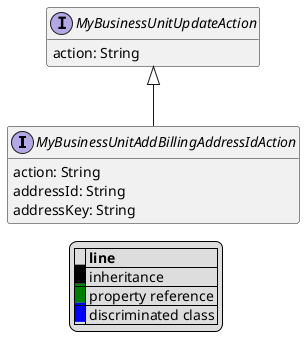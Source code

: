 @startuml

hide empty fields
hide empty methods
legend
|= |= line |
|<back:black>   </back>| inheritance |
|<back:green>   </back>| property reference |
|<back:blue>   </back>| discriminated class |
endlegend
interface MyBusinessUnitAddBillingAddressIdAction [[MyBusinessUnitAddBillingAddressIdAction.svg]] extends MyBusinessUnitUpdateAction {
    action: String
    addressId: String
    addressKey: String
}
interface MyBusinessUnitUpdateAction [[MyBusinessUnitUpdateAction.svg]]  {
    action: String
}





@enduml
